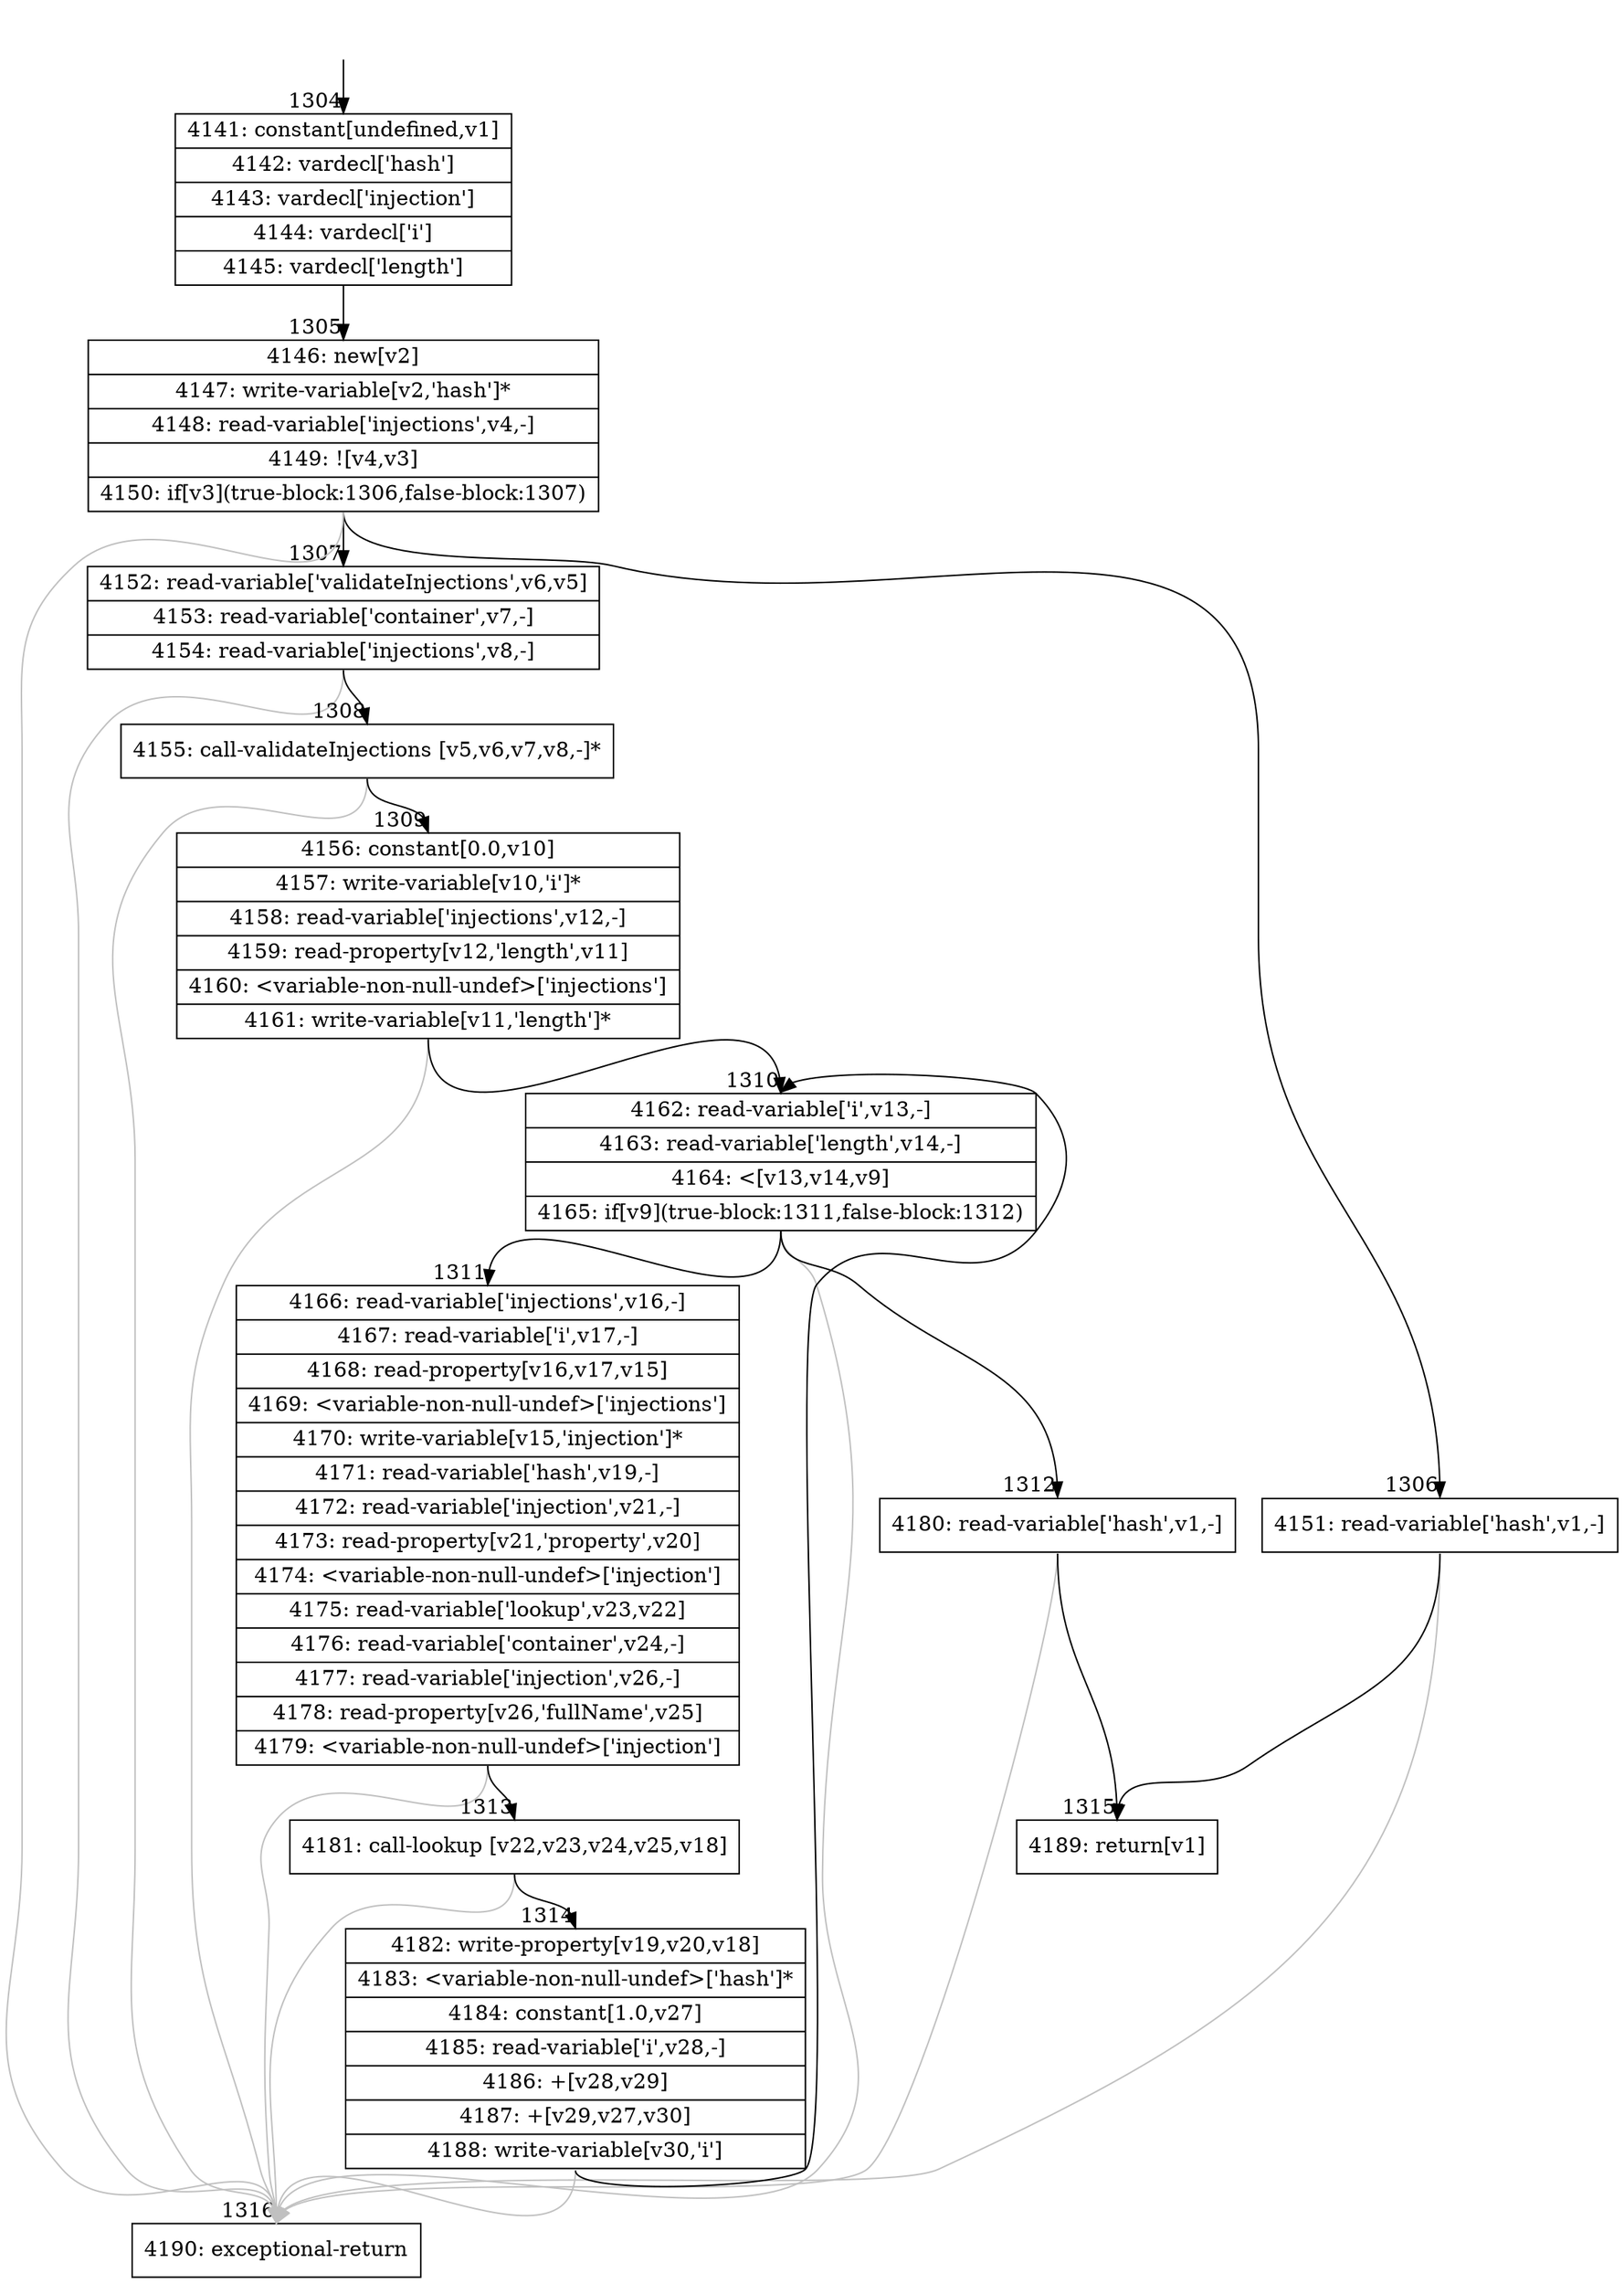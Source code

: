 digraph {
rankdir="TD"
BB_entry99[shape=none,label=""];
BB_entry99 -> BB1304 [tailport=s, headport=n, headlabel="    1304"]
BB1304 [shape=record label="{4141: constant[undefined,v1]|4142: vardecl['hash']|4143: vardecl['injection']|4144: vardecl['i']|4145: vardecl['length']}" ] 
BB1304 -> BB1305 [tailport=s, headport=n, headlabel="      1305"]
BB1305 [shape=record label="{4146: new[v2]|4147: write-variable[v2,'hash']*|4148: read-variable['injections',v4,-]|4149: ![v4,v3]|4150: if[v3](true-block:1306,false-block:1307)}" ] 
BB1305 -> BB1306 [tailport=s, headport=n, headlabel="      1306"]
BB1305 -> BB1307 [tailport=s, headport=n, headlabel="      1307"]
BB1305 -> BB1316 [tailport=s, headport=n, color=gray, headlabel="      1316"]
BB1306 [shape=record label="{4151: read-variable['hash',v1,-]}" ] 
BB1306 -> BB1315 [tailport=s, headport=n, headlabel="      1315"]
BB1306 -> BB1316 [tailport=s, headport=n, color=gray]
BB1307 [shape=record label="{4152: read-variable['validateInjections',v6,v5]|4153: read-variable['container',v7,-]|4154: read-variable['injections',v8,-]}" ] 
BB1307 -> BB1308 [tailport=s, headport=n, headlabel="      1308"]
BB1307 -> BB1316 [tailport=s, headport=n, color=gray]
BB1308 [shape=record label="{4155: call-validateInjections [v5,v6,v7,v8,-]*}" ] 
BB1308 -> BB1309 [tailport=s, headport=n, headlabel="      1309"]
BB1308 -> BB1316 [tailport=s, headport=n, color=gray]
BB1309 [shape=record label="{4156: constant[0.0,v10]|4157: write-variable[v10,'i']*|4158: read-variable['injections',v12,-]|4159: read-property[v12,'length',v11]|4160: \<variable-non-null-undef\>['injections']|4161: write-variable[v11,'length']*}" ] 
BB1309 -> BB1310 [tailport=s, headport=n, headlabel="      1310"]
BB1309 -> BB1316 [tailport=s, headport=n, color=gray]
BB1310 [shape=record label="{4162: read-variable['i',v13,-]|4163: read-variable['length',v14,-]|4164: \<[v13,v14,v9]|4165: if[v9](true-block:1311,false-block:1312)}" ] 
BB1310 -> BB1311 [tailport=s, headport=n, headlabel="      1311"]
BB1310 -> BB1312 [tailport=s, headport=n, headlabel="      1312"]
BB1310 -> BB1316 [tailport=s, headport=n, color=gray]
BB1311 [shape=record label="{4166: read-variable['injections',v16,-]|4167: read-variable['i',v17,-]|4168: read-property[v16,v17,v15]|4169: \<variable-non-null-undef\>['injections']|4170: write-variable[v15,'injection']*|4171: read-variable['hash',v19,-]|4172: read-variable['injection',v21,-]|4173: read-property[v21,'property',v20]|4174: \<variable-non-null-undef\>['injection']|4175: read-variable['lookup',v23,v22]|4176: read-variable['container',v24,-]|4177: read-variable['injection',v26,-]|4178: read-property[v26,'fullName',v25]|4179: \<variable-non-null-undef\>['injection']}" ] 
BB1311 -> BB1313 [tailport=s, headport=n, headlabel="      1313"]
BB1311 -> BB1316 [tailport=s, headport=n, color=gray]
BB1312 [shape=record label="{4180: read-variable['hash',v1,-]}" ] 
BB1312 -> BB1315 [tailport=s, headport=n]
BB1312 -> BB1316 [tailport=s, headport=n, color=gray]
BB1313 [shape=record label="{4181: call-lookup [v22,v23,v24,v25,v18]}" ] 
BB1313 -> BB1314 [tailport=s, headport=n, headlabel="      1314"]
BB1313 -> BB1316 [tailport=s, headport=n, color=gray]
BB1314 [shape=record label="{4182: write-property[v19,v20,v18]|4183: \<variable-non-null-undef\>['hash']*|4184: constant[1.0,v27]|4185: read-variable['i',v28,-]|4186: +[v28,v29]|4187: +[v29,v27,v30]|4188: write-variable[v30,'i']}" ] 
BB1314 -> BB1310 [tailport=s, headport=n]
BB1314 -> BB1316 [tailport=s, headport=n, color=gray]
BB1315 [shape=record label="{4189: return[v1]}" ] 
BB1316 [shape=record label="{4190: exceptional-return}" ] 
//#$~ 1800
}
